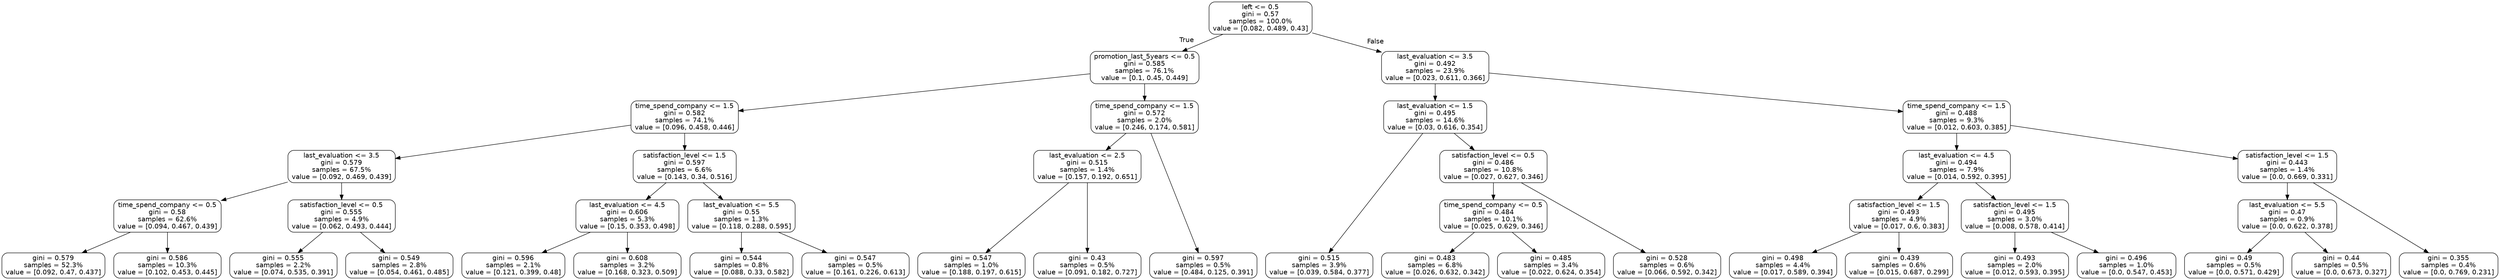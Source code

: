 digraph Tree {
node [shape=box, style="rounded", color="black", fontname=helvetica] ;
graph [ranksep=equally, splines=polyline] ;
edge [fontname=helvetica] ;
0 [label="left <= 0.5\ngini = 0.57\nsamples = 100.0%\nvalue = [0.082, 0.489, 0.43]"] ;
1 [label="promotion_last_5years <= 0.5\ngini = 0.585\nsamples = 76.1%\nvalue = [0.1, 0.45, 0.449]"] ;
0 -> 1 [labeldistance=2.5, labelangle=45, headlabel="True"] ;
2 [label="time_spend_company <= 1.5\ngini = 0.582\nsamples = 74.1%\nvalue = [0.096, 0.458, 0.446]"] ;
1 -> 2 ;
3 [label="last_evaluation <= 3.5\ngini = 0.579\nsamples = 67.5%\nvalue = [0.092, 0.469, 0.439]"] ;
2 -> 3 ;
4 [label="time_spend_company <= 0.5\ngini = 0.58\nsamples = 62.6%\nvalue = [0.094, 0.467, 0.439]"] ;
3 -> 4 ;
5 [label="gini = 0.579\nsamples = 52.3%\nvalue = [0.092, 0.47, 0.437]"] ;
4 -> 5 ;
6 [label="gini = 0.586\nsamples = 10.3%\nvalue = [0.102, 0.453, 0.445]"] ;
4 -> 6 ;
7 [label="satisfaction_level <= 0.5\ngini = 0.555\nsamples = 4.9%\nvalue = [0.062, 0.493, 0.444]"] ;
3 -> 7 ;
8 [label="gini = 0.555\nsamples = 2.2%\nvalue = [0.074, 0.535, 0.391]"] ;
7 -> 8 ;
9 [label="gini = 0.549\nsamples = 2.8%\nvalue = [0.054, 0.461, 0.485]"] ;
7 -> 9 ;
10 [label="satisfaction_level <= 1.5\ngini = 0.597\nsamples = 6.6%\nvalue = [0.143, 0.34, 0.516]"] ;
2 -> 10 ;
11 [label="last_evaluation <= 4.5\ngini = 0.606\nsamples = 5.3%\nvalue = [0.15, 0.353, 0.498]"] ;
10 -> 11 ;
12 [label="gini = 0.596\nsamples = 2.1%\nvalue = [0.121, 0.399, 0.48]"] ;
11 -> 12 ;
13 [label="gini = 0.608\nsamples = 3.2%\nvalue = [0.168, 0.323, 0.509]"] ;
11 -> 13 ;
14 [label="last_evaluation <= 5.5\ngini = 0.55\nsamples = 1.3%\nvalue = [0.118, 0.288, 0.595]"] ;
10 -> 14 ;
15 [label="gini = 0.544\nsamples = 0.8%\nvalue = [0.088, 0.33, 0.582]"] ;
14 -> 15 ;
16 [label="gini = 0.547\nsamples = 0.5%\nvalue = [0.161, 0.226, 0.613]"] ;
14 -> 16 ;
17 [label="time_spend_company <= 1.5\ngini = 0.572\nsamples = 2.0%\nvalue = [0.246, 0.174, 0.581]"] ;
1 -> 17 ;
18 [label="last_evaluation <= 2.5\ngini = 0.515\nsamples = 1.4%\nvalue = [0.157, 0.192, 0.651]"] ;
17 -> 18 ;
19 [label="gini = 0.547\nsamples = 1.0%\nvalue = [0.188, 0.197, 0.615]"] ;
18 -> 19 ;
20 [label="gini = 0.43\nsamples = 0.5%\nvalue = [0.091, 0.182, 0.727]"] ;
18 -> 20 ;
21 [label="gini = 0.597\nsamples = 0.5%\nvalue = [0.484, 0.125, 0.391]"] ;
17 -> 21 ;
22 [label="last_evaluation <= 3.5\ngini = 0.492\nsamples = 23.9%\nvalue = [0.023, 0.611, 0.366]"] ;
0 -> 22 [labeldistance=2.5, labelangle=-45, headlabel="False"] ;
23 [label="last_evaluation <= 1.5\ngini = 0.495\nsamples = 14.6%\nvalue = [0.03, 0.616, 0.354]"] ;
22 -> 23 ;
24 [label="gini = 0.515\nsamples = 3.9%\nvalue = [0.039, 0.584, 0.377]"] ;
23 -> 24 ;
25 [label="satisfaction_level <= 0.5\ngini = 0.486\nsamples = 10.8%\nvalue = [0.027, 0.627, 0.346]"] ;
23 -> 25 ;
26 [label="time_spend_company <= 0.5\ngini = 0.484\nsamples = 10.1%\nvalue = [0.025, 0.629, 0.346]"] ;
25 -> 26 ;
27 [label="gini = 0.483\nsamples = 6.8%\nvalue = [0.026, 0.632, 0.342]"] ;
26 -> 27 ;
28 [label="gini = 0.485\nsamples = 3.4%\nvalue = [0.022, 0.624, 0.354]"] ;
26 -> 28 ;
29 [label="gini = 0.528\nsamples = 0.6%\nvalue = [0.066, 0.592, 0.342]"] ;
25 -> 29 ;
30 [label="time_spend_company <= 1.5\ngini = 0.488\nsamples = 9.3%\nvalue = [0.012, 0.603, 0.385]"] ;
22 -> 30 ;
31 [label="last_evaluation <= 4.5\ngini = 0.494\nsamples = 7.9%\nvalue = [0.014, 0.592, 0.395]"] ;
30 -> 31 ;
32 [label="satisfaction_level <= 1.5\ngini = 0.493\nsamples = 4.9%\nvalue = [0.017, 0.6, 0.383]"] ;
31 -> 32 ;
33 [label="gini = 0.498\nsamples = 4.4%\nvalue = [0.017, 0.589, 0.394]"] ;
32 -> 33 ;
34 [label="gini = 0.439\nsamples = 0.6%\nvalue = [0.015, 0.687, 0.299]"] ;
32 -> 34 ;
35 [label="satisfaction_level <= 1.5\ngini = 0.495\nsamples = 3.0%\nvalue = [0.008, 0.578, 0.414]"] ;
31 -> 35 ;
36 [label="gini = 0.493\nsamples = 2.0%\nvalue = [0.012, 0.593, 0.395]"] ;
35 -> 36 ;
37 [label="gini = 0.496\nsamples = 1.0%\nvalue = [0.0, 0.547, 0.453]"] ;
35 -> 37 ;
38 [label="satisfaction_level <= 1.5\ngini = 0.443\nsamples = 1.4%\nvalue = [0.0, 0.669, 0.331]"] ;
30 -> 38 ;
39 [label="last_evaluation <= 5.5\ngini = 0.47\nsamples = 0.9%\nvalue = [0.0, 0.622, 0.378]"] ;
38 -> 39 ;
40 [label="gini = 0.49\nsamples = 0.5%\nvalue = [0.0, 0.571, 0.429]"] ;
39 -> 40 ;
41 [label="gini = 0.44\nsamples = 0.5%\nvalue = [0.0, 0.673, 0.327]"] ;
39 -> 41 ;
42 [label="gini = 0.355\nsamples = 0.4%\nvalue = [0.0, 0.769, 0.231]"] ;
38 -> 42 ;
{rank=same ; 0} ;
{rank=same ; 1; 22} ;
{rank=same ; 2; 17; 23; 30} ;
{rank=same ; 3; 10; 18; 25; 31; 38} ;
{rank=same ; 4; 7; 11; 14; 26; 32; 35; 39} ;
{rank=same ; 5; 6; 8; 9; 12; 13; 15; 16; 19; 20; 21; 24; 27; 28; 29; 33; 34; 36; 37; 40; 41; 42} ;
}